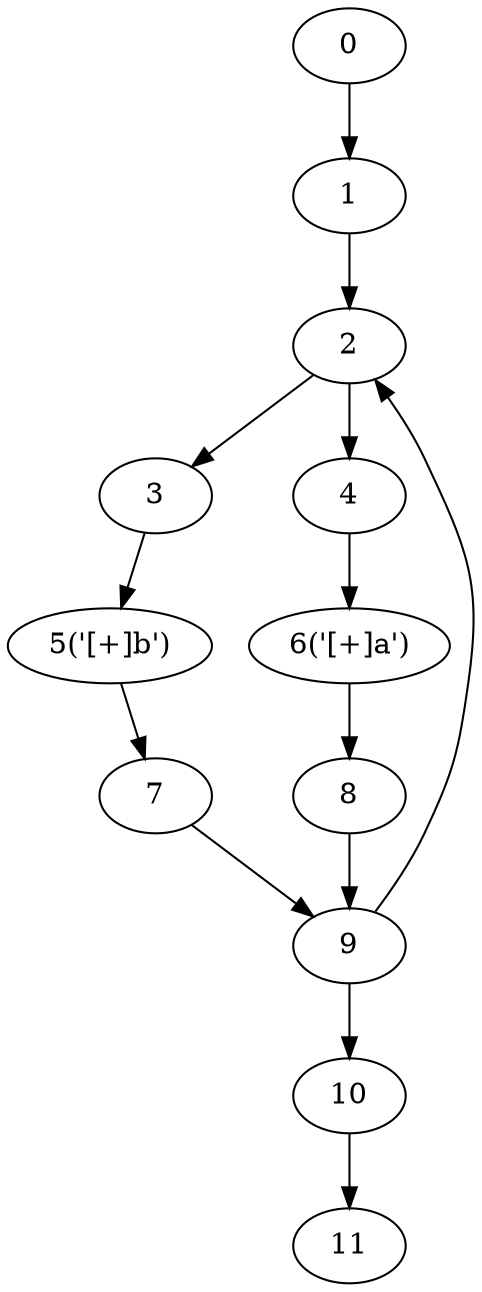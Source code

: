 digraph g {
	0 ;
	1 ;
	2 ;
	3 ;
	4 ;
	5 [label="5('[+]b')"];
	6 [label="6('[+]a')"];
	7 ;
	8 ;
	9 ;
	10 ;
	11 ;
	0->1;
	1->2;
	9->2;
	2->3;
	2->4;
	3->5;
	4->6;
	5->7;
	6->8;
	7->9;
	8->9;
	9->10;
	10->11;
}
